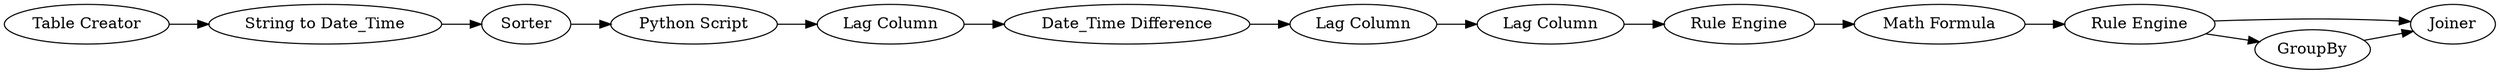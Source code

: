 digraph {
	"6058544519338960250_7" [label="Rule Engine"]
	"6058544519338960250_13" [label=Joiner]
	"6058544519338960250_10" [label="Math Formula"]
	"6058544519338960250_11" [label="Rule Engine"]
	"6058544519338960250_12" [label=GroupBy]
	"6058544519338960250_1" [label="Table Creator"]
	"6058544519338960250_8" [label=Sorter]
	"6058544519338960250_6" [label="Lag Column"]
	"6058544519338960250_9" [label="Lag Column"]
	"6058544519338960250_2" [label="String to Date_Time"]
	"6058544519338960250_5" [label="Date_Time Difference"]
	"6058544519338960250_3" [label="Python Script"]
	"6058544519338960250_4" [label="Lag Column"]
	"6058544519338960250_9" -> "6058544519338960250_7"
	"6058544519338960250_3" -> "6058544519338960250_4"
	"6058544519338960250_12" -> "6058544519338960250_13"
	"6058544519338960250_11" -> "6058544519338960250_12"
	"6058544519338960250_10" -> "6058544519338960250_11"
	"6058544519338960250_4" -> "6058544519338960250_5"
	"6058544519338960250_1" -> "6058544519338960250_2"
	"6058544519338960250_7" -> "6058544519338960250_10"
	"6058544519338960250_11" -> "6058544519338960250_13"
	"6058544519338960250_2" -> "6058544519338960250_8"
	"6058544519338960250_6" -> "6058544519338960250_9"
	"6058544519338960250_5" -> "6058544519338960250_6"
	"6058544519338960250_8" -> "6058544519338960250_3"
	rankdir=LR
}
